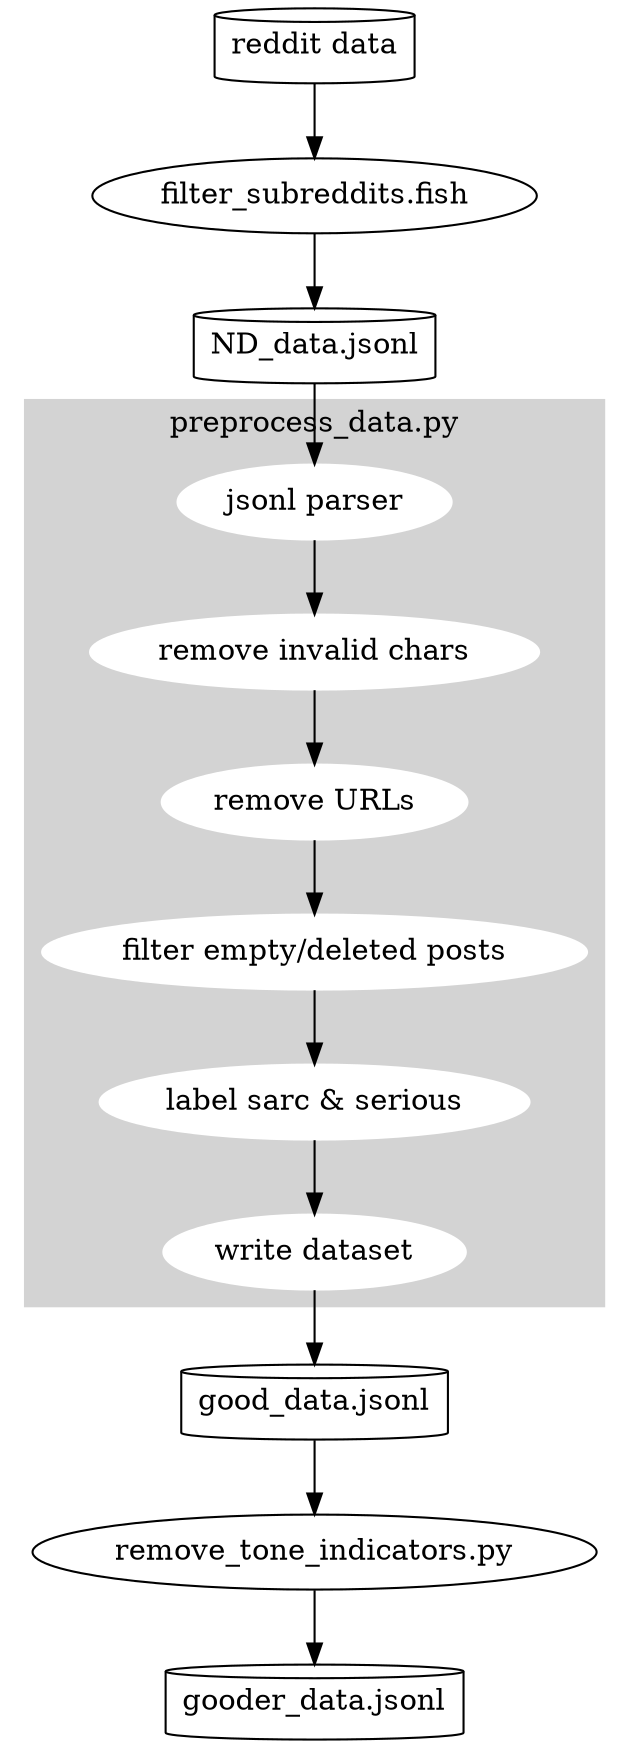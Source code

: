 // Preprocessing flowchart for presentation
digraph G {
  subgraph cluster_0 {
    style=filled;
    color=lightgrey;
    node [style=filled,color=white];
    "jsonl parser" -> "remove invalid chars" -> "remove URLs" -> "filter empty/deleted posts" -> "label sarc & serious" -> "write dataset";
    label = "preprocess_data.py";
  }
  "reddit data" -> "filter_subreddits.fish" -> "ND_data.jsonl" -> "jsonl parser";
  "write dataset" -> "good_data.jsonl" -> "remove_tone_indicators.py" -> "gooder_data.jsonl";
  "reddit data" [shape=cylinder];
  "ND_data.jsonl" [shape=cylinder];
  "good_data.jsonl" [shape=cylinder];
  "gooder_data.jsonl" [shape=cylinder];
}
